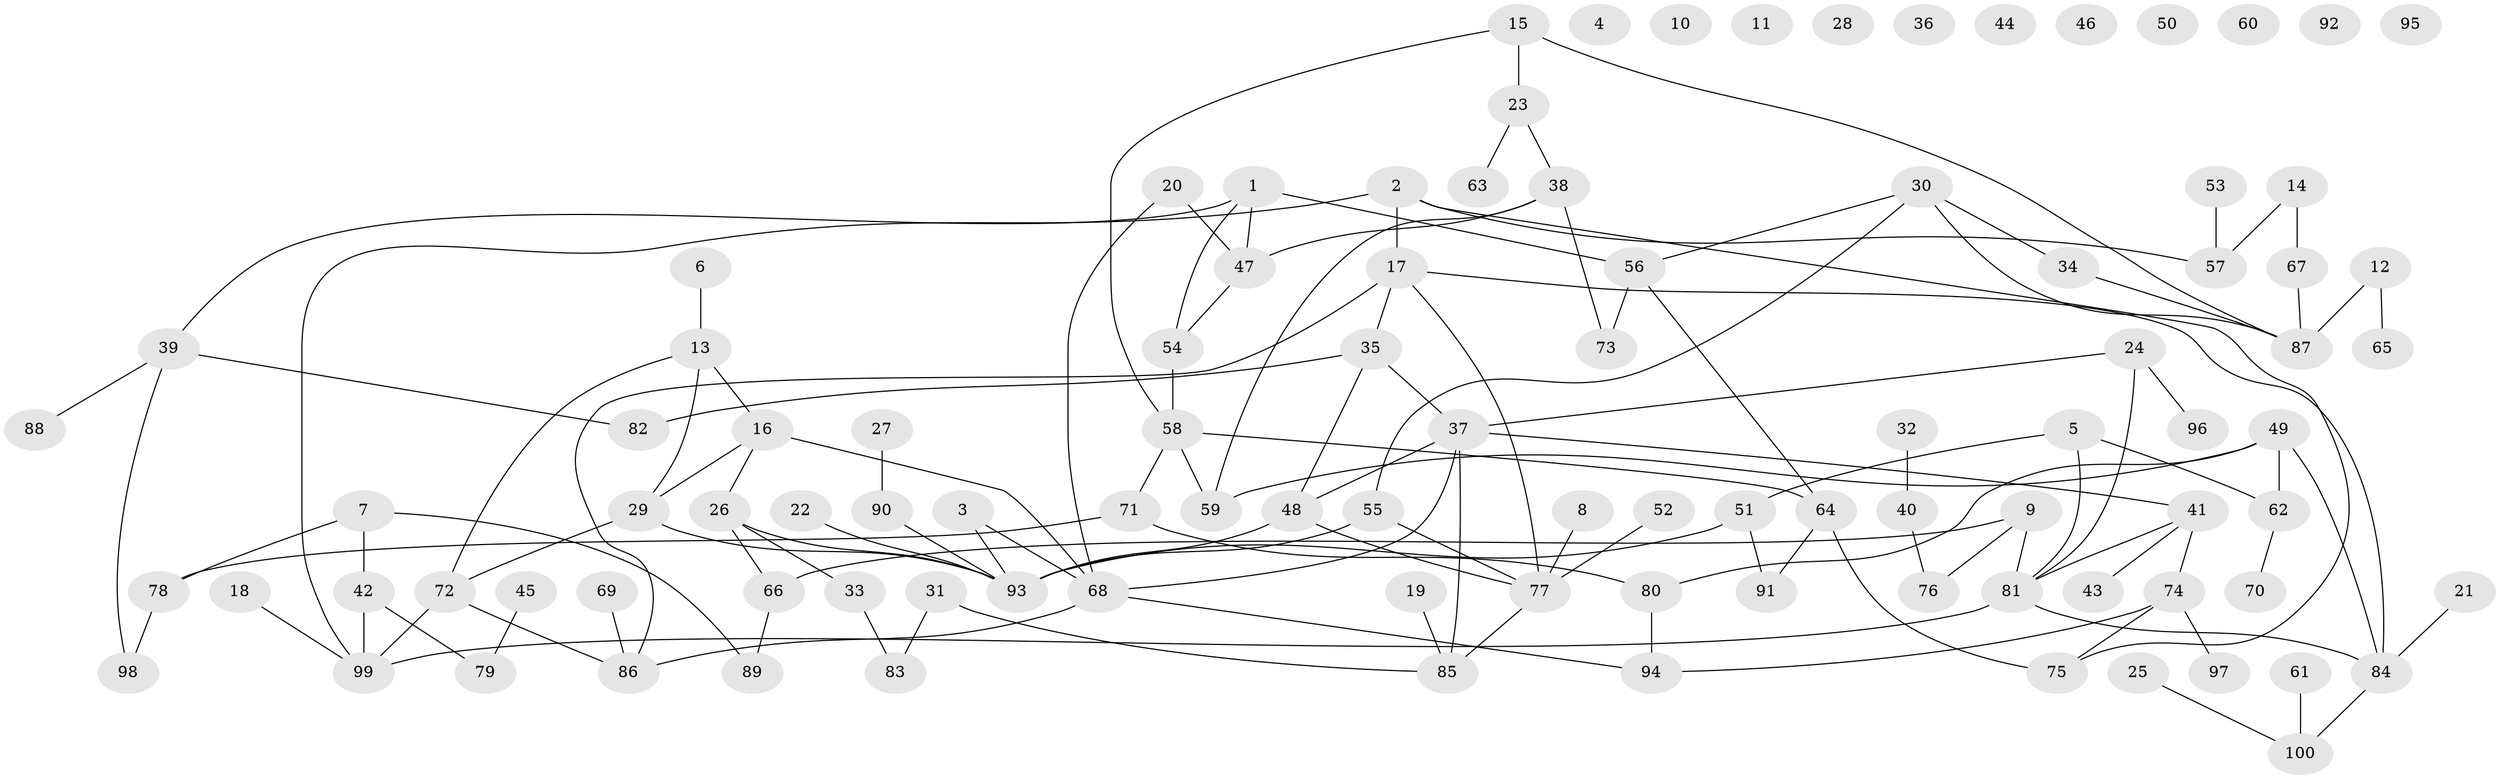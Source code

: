 // coarse degree distribution, {4: 0.23076923076923078, 3: 0.10256410256410256, 5: 0.1282051282051282, 7: 0.07692307692307693, 1: 0.3076923076923077, 2: 0.10256410256410256, 11: 0.02564102564102564, 13: 0.02564102564102564}
// Generated by graph-tools (version 1.1) at 2025/46/03/06/25 01:46:56]
// undirected, 100 vertices, 127 edges
graph export_dot {
graph [start="1"]
  node [color=gray90,style=filled];
  1;
  2;
  3;
  4;
  5;
  6;
  7;
  8;
  9;
  10;
  11;
  12;
  13;
  14;
  15;
  16;
  17;
  18;
  19;
  20;
  21;
  22;
  23;
  24;
  25;
  26;
  27;
  28;
  29;
  30;
  31;
  32;
  33;
  34;
  35;
  36;
  37;
  38;
  39;
  40;
  41;
  42;
  43;
  44;
  45;
  46;
  47;
  48;
  49;
  50;
  51;
  52;
  53;
  54;
  55;
  56;
  57;
  58;
  59;
  60;
  61;
  62;
  63;
  64;
  65;
  66;
  67;
  68;
  69;
  70;
  71;
  72;
  73;
  74;
  75;
  76;
  77;
  78;
  79;
  80;
  81;
  82;
  83;
  84;
  85;
  86;
  87;
  88;
  89;
  90;
  91;
  92;
  93;
  94;
  95;
  96;
  97;
  98;
  99;
  100;
  1 -- 39;
  1 -- 47;
  1 -- 54;
  1 -- 56;
  2 -- 17;
  2 -- 57;
  2 -- 75;
  2 -- 99;
  3 -- 68;
  3 -- 93;
  5 -- 51;
  5 -- 62;
  5 -- 81;
  6 -- 13;
  7 -- 42;
  7 -- 78;
  7 -- 89;
  8 -- 77;
  9 -- 66;
  9 -- 76;
  9 -- 81;
  12 -- 65;
  12 -- 87;
  13 -- 16;
  13 -- 29;
  13 -- 72;
  14 -- 57;
  14 -- 67;
  15 -- 23;
  15 -- 58;
  15 -- 87;
  16 -- 26;
  16 -- 29;
  16 -- 68;
  17 -- 35;
  17 -- 77;
  17 -- 84;
  17 -- 86;
  18 -- 99;
  19 -- 85;
  20 -- 47;
  20 -- 68;
  21 -- 84;
  22 -- 93;
  23 -- 38;
  23 -- 63;
  24 -- 37;
  24 -- 81;
  24 -- 96;
  25 -- 100;
  26 -- 33;
  26 -- 66;
  26 -- 93;
  27 -- 90;
  29 -- 72;
  29 -- 93;
  30 -- 34;
  30 -- 55;
  30 -- 56;
  30 -- 87;
  31 -- 83;
  31 -- 85;
  32 -- 40;
  33 -- 83;
  34 -- 87;
  35 -- 37;
  35 -- 48;
  35 -- 82;
  37 -- 41;
  37 -- 48;
  37 -- 68;
  37 -- 85;
  38 -- 47;
  38 -- 59;
  38 -- 73;
  39 -- 82;
  39 -- 88;
  39 -- 98;
  40 -- 76;
  41 -- 43;
  41 -- 74;
  41 -- 81;
  42 -- 79;
  42 -- 99;
  45 -- 79;
  47 -- 54;
  48 -- 77;
  48 -- 93;
  49 -- 59;
  49 -- 62;
  49 -- 80;
  49 -- 84;
  51 -- 91;
  51 -- 93;
  52 -- 77;
  53 -- 57;
  54 -- 58;
  55 -- 77;
  55 -- 93;
  56 -- 64;
  56 -- 73;
  58 -- 59;
  58 -- 64;
  58 -- 71;
  61 -- 100;
  62 -- 70;
  64 -- 75;
  64 -- 91;
  66 -- 89;
  67 -- 87;
  68 -- 86;
  68 -- 94;
  69 -- 86;
  71 -- 78;
  71 -- 80;
  72 -- 86;
  72 -- 99;
  74 -- 75;
  74 -- 94;
  74 -- 97;
  77 -- 85;
  78 -- 98;
  80 -- 94;
  81 -- 84;
  81 -- 99;
  84 -- 100;
  90 -- 93;
}
